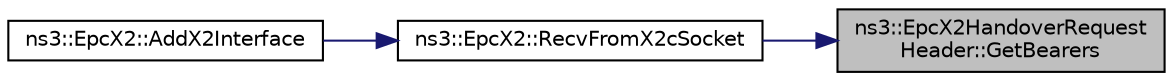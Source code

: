 digraph "ns3::EpcX2HandoverRequestHeader::GetBearers"
{
 // LATEX_PDF_SIZE
  edge [fontname="Helvetica",fontsize="10",labelfontname="Helvetica",labelfontsize="10"];
  node [fontname="Helvetica",fontsize="10",shape=record];
  rankdir="RL";
  Node1 [label="ns3::EpcX2HandoverRequest\lHeader::GetBearers",height=0.2,width=0.4,color="black", fillcolor="grey75", style="filled", fontcolor="black",tooltip="Get bearers function."];
  Node1 -> Node2 [dir="back",color="midnightblue",fontsize="10",style="solid",fontname="Helvetica"];
  Node2 [label="ns3::EpcX2::RecvFromX2cSocket",height=0.2,width=0.4,color="black", fillcolor="white", style="filled",URL="$classns3_1_1_epc_x2.html#a72bf05af65397dab7bc65df72bb09ebf",tooltip="Method to be assigned to the recv callback of the X2-C (X2 Control Plane) socket."];
  Node2 -> Node3 [dir="back",color="midnightblue",fontsize="10",style="solid",fontname="Helvetica"];
  Node3 [label="ns3::EpcX2::AddX2Interface",height=0.2,width=0.4,color="black", fillcolor="white", style="filled",URL="$classns3_1_1_epc_x2.html#a4bcd4423802914da0356051ecf79d2f1",tooltip="Add an X2 interface to this EPC X2 entity."];
}
